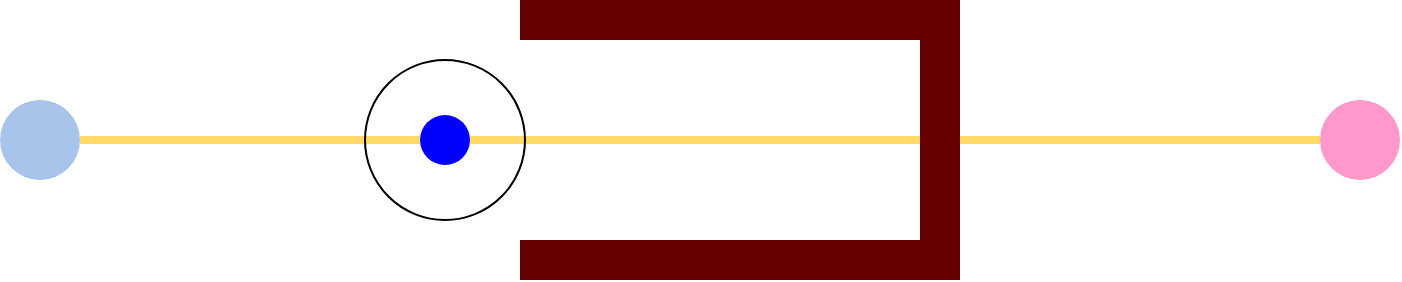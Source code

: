 <mxfile version="14.3.1" type="github">
  <diagram id="sbSDqoaeHESxKlhMGHkl" name="Page-1">
    <mxGraphModel dx="1355" dy="713" grid="1" gridSize="10" guides="1" tooltips="1" connect="1" arrows="1" fold="1" page="1" pageScale="1" pageWidth="827" pageHeight="1169" math="0" shadow="0">
      <root>
        <mxCell id="0" />
        <mxCell id="1" parent="0" />
        <mxCell id="QKNtH6ZPQjS2p7ApeiLR-1" value="" style="ellipse;whiteSpace=wrap;html=1;aspect=fixed;fillColor=#A9C4EB;strokeColor=none;" vertex="1" parent="1">
          <mxGeometry x="60" y="310" width="40" height="40" as="geometry" />
        </mxCell>
        <mxCell id="QKNtH6ZPQjS2p7ApeiLR-2" value="" style="ellipse;whiteSpace=wrap;html=1;aspect=fixed;strokeColor=none;fillColor=#FF99CC;" vertex="1" parent="1">
          <mxGeometry x="720" y="310" width="40" height="40" as="geometry" />
        </mxCell>
        <mxCell id="QKNtH6ZPQjS2p7ApeiLR-3" value="" style="rounded=0;whiteSpace=wrap;html=1;strokeColor=none;fillColor=#660000;" vertex="1" parent="1">
          <mxGeometry x="320" y="260" width="220" height="20" as="geometry" />
        </mxCell>
        <mxCell id="QKNtH6ZPQjS2p7ApeiLR-5" value="" style="rounded=0;whiteSpace=wrap;html=1;strokeColor=none;fillColor=#660000;" vertex="1" parent="1">
          <mxGeometry x="320" y="380" width="220" height="20" as="geometry" />
        </mxCell>
        <mxCell id="QKNtH6ZPQjS2p7ApeiLR-6" value="" style="endArrow=none;html=1;exitX=1;exitY=0.5;exitDx=0;exitDy=0;entryX=0;entryY=0.5;entryDx=0;entryDy=0;strokeWidth=4;strokeColor=#FFD966;" edge="1" parent="1" source="QKNtH6ZPQjS2p7ApeiLR-7" target="QKNtH6ZPQjS2p7ApeiLR-2">
          <mxGeometry width="50" height="50" relative="1" as="geometry">
            <mxPoint x="390" y="390" as="sourcePoint" />
            <mxPoint x="440" y="340" as="targetPoint" />
          </mxGeometry>
        </mxCell>
        <mxCell id="QKNtH6ZPQjS2p7ApeiLR-4" value="" style="rounded=0;whiteSpace=wrap;html=1;strokeColor=none;fillColor=#660000;" vertex="1" parent="1">
          <mxGeometry x="520" y="280" width="20" height="105" as="geometry" />
        </mxCell>
        <mxCell id="QKNtH6ZPQjS2p7ApeiLR-7" value="" style="ellipse;whiteSpace=wrap;html=1;aspect=fixed;strokeColor=none;fillColor=#0000FF;" vertex="1" parent="1">
          <mxGeometry x="270" y="317.5" width="25" height="25" as="geometry" />
        </mxCell>
        <mxCell id="QKNtH6ZPQjS2p7ApeiLR-8" value="" style="endArrow=none;html=1;exitX=1;exitY=0.5;exitDx=0;exitDy=0;entryX=0;entryY=0.5;entryDx=0;entryDy=0;strokeWidth=4;strokeColor=#FFD966;" edge="1" parent="1" source="QKNtH6ZPQjS2p7ApeiLR-1" target="QKNtH6ZPQjS2p7ApeiLR-7">
          <mxGeometry width="50" height="50" relative="1" as="geometry">
            <mxPoint x="100" y="330" as="sourcePoint" />
            <mxPoint x="720" y="330" as="targetPoint" />
          </mxGeometry>
        </mxCell>
        <mxCell id="QKNtH6ZPQjS2p7ApeiLR-9" value="" style="ellipse;whiteSpace=wrap;html=1;aspect=fixed;fillColor=none;" vertex="1" parent="1">
          <mxGeometry x="242.5" y="290" width="80" height="80" as="geometry" />
        </mxCell>
      </root>
    </mxGraphModel>
  </diagram>
</mxfile>
